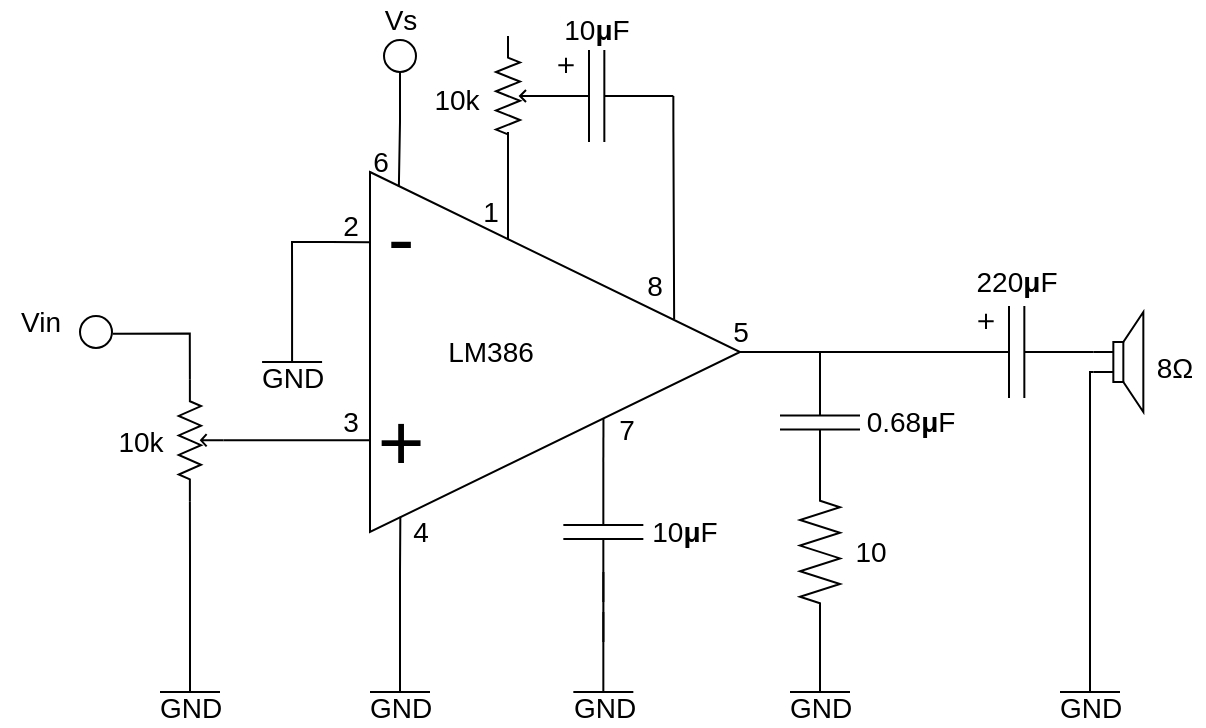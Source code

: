 <mxfile version="14.7.2" type="device"><diagram id="ZkxmrxOMIc4KEOGxttzB" name="Page-1"><mxGraphModel dx="813" dy="436" grid="1" gridSize="10" guides="1" tooltips="1" connect="1" arrows="1" fold="1" page="1" pageScale="1" pageWidth="850" pageHeight="1100" math="0" shadow="0"><root><mxCell id="0"/><mxCell id="1" parent="0"/><mxCell id="X21E32UrPEXm2DFNkoWy-25" style="edgeStyle=orthogonalEdgeStyle;rounded=0;orthogonalLoop=1;jettySize=auto;html=1;exitX=1;exitY=0.5;exitDx=0;exitDy=0;entryX=0;entryY=0.5;entryDx=0;entryDy=0;entryPerimeter=0;fontSize=16;endArrow=none;endFill=0;" edge="1" parent="1" source="mhtPMPvijwOrLTPZ9Fik-1" target="X21E32UrPEXm2DFNkoWy-22"><mxGeometry relative="1" as="geometry"/></mxCell><mxCell id="mhtPMPvijwOrLTPZ9Fik-1" value="" style="triangle;whiteSpace=wrap;html=1;" parent="1" vertex="1"><mxGeometry x="365" y="330" width="185" height="180" as="geometry"/></mxCell><mxCell id="X21E32UrPEXm2DFNkoWy-1" style="edgeStyle=orthogonalEdgeStyle;rounded=0;orthogonalLoop=1;jettySize=auto;html=1;entryX=0;entryY=0.745;entryDx=0;entryDy=0;entryPerimeter=0;endArrow=none;endFill=0;" edge="1" parent="1" source="mhtPMPvijwOrLTPZ9Fik-5" target="mhtPMPvijwOrLTPZ9Fik-1"><mxGeometry relative="1" as="geometry"/></mxCell><mxCell id="X21E32UrPEXm2DFNkoWy-41" style="edgeStyle=orthogonalEdgeStyle;rounded=0;orthogonalLoop=1;jettySize=auto;html=1;exitX=1;exitY=0.25;exitDx=0;exitDy=0;exitPerimeter=0;entryX=1.026;entryY=0.551;entryDx=0;entryDy=0;entryPerimeter=0;fontSize=14;endArrow=none;endFill=0;" edge="1" parent="1" source="mhtPMPvijwOrLTPZ9Fik-5" target="X21E32UrPEXm2DFNkoWy-40"><mxGeometry relative="1" as="geometry"/></mxCell><mxCell id="mhtPMPvijwOrLTPZ9Fik-5" value="" style="pointerEvents=1;verticalLabelPosition=bottom;shadow=0;dashed=0;align=center;html=1;verticalAlign=top;shape=mxgraph.electrical.resistors.potentiometer_2;rotation=-90;" parent="1" vertex="1"><mxGeometry x="250" y="453" width="61.04" height="22.3" as="geometry"/></mxCell><mxCell id="X21E32UrPEXm2DFNkoWy-20" style="edgeStyle=orthogonalEdgeStyle;rounded=0;orthogonalLoop=1;jettySize=auto;html=1;exitX=0;exitY=0.25;exitDx=0;exitDy=0;exitPerimeter=0;entryX=0.373;entryY=0.189;entryDx=0;entryDy=0;entryPerimeter=0;fontSize=16;endArrow=none;endFill=0;" edge="1" parent="1" source="mhtPMPvijwOrLTPZ9Fik-7" target="mhtPMPvijwOrLTPZ9Fik-1"><mxGeometry relative="1" as="geometry"/></mxCell><mxCell id="mhtPMPvijwOrLTPZ9Fik-7" value="" style="pointerEvents=1;verticalLabelPosition=bottom;shadow=0;dashed=0;align=center;html=1;verticalAlign=top;shape=mxgraph.electrical.resistors.potentiometer_2;rotation=-90;" parent="1" vertex="1"><mxGeometry x="410" y="280" width="60" height="24" as="geometry"/></mxCell><mxCell id="X21E32UrPEXm2DFNkoWy-14" style="edgeStyle=orthogonalEdgeStyle;rounded=0;orthogonalLoop=1;jettySize=auto;html=1;exitX=0.5;exitY=1;exitDx=0;exitDy=0;exitPerimeter=0;entryX=0;entryY=0.25;entryDx=0;entryDy=0;entryPerimeter=0;fontSize=16;endArrow=none;endFill=0;" edge="1" parent="1" source="mhtPMPvijwOrLTPZ9Fik-16" target="mhtPMPvijwOrLTPZ9Fik-5"><mxGeometry relative="1" as="geometry"/></mxCell><mxCell id="mhtPMPvijwOrLTPZ9Fik-16" value="&lt;font style=&quot;font-size: 14px;&quot;&gt;GND&lt;/font&gt;" style="pointerEvents=1;verticalLabelPosition=bottom;shadow=0;dashed=0;align=center;html=1;verticalAlign=top;shape=mxgraph.electrical.signal_sources.vss2;fontSize=14;flipV=1;spacingTop=-7;" parent="1" vertex="1"><mxGeometry x="260" y="550" width="30" height="40" as="geometry"/></mxCell><mxCell id="X21E32UrPEXm2DFNkoWy-2" value="&lt;font style=&quot;font-size: 40px&quot;&gt;+&lt;/font&gt;" style="text;html=1;align=center;verticalAlign=middle;resizable=0;points=[];autosize=1;strokeColor=none;" vertex="1" parent="1"><mxGeometry x="360" y="449.15" width="40" height="30" as="geometry"/></mxCell><mxCell id="X21E32UrPEXm2DFNkoWy-3" value="&lt;font style=&quot;font-size: 40px&quot;&gt;-&lt;/font&gt;" style="text;html=1;align=center;verticalAlign=middle;resizable=0;points=[];autosize=1;strokeColor=none;" vertex="1" parent="1"><mxGeometry x="365" y="347" width="30" height="30" as="geometry"/></mxCell><mxCell id="X21E32UrPEXm2DFNkoWy-12" style="edgeStyle=orthogonalEdgeStyle;rounded=0;orthogonalLoop=1;jettySize=auto;html=1;exitX=0.5;exitY=1;exitDx=0;exitDy=0;exitPerimeter=0;fontSize=16;endArrow=none;endFill=0;entryX=0.082;entryY=0.958;entryDx=0;entryDy=0;entryPerimeter=0;" edge="1" parent="1" source="X21E32UrPEXm2DFNkoWy-11" target="mhtPMPvijwOrLTPZ9Fik-1"><mxGeometry relative="1" as="geometry"><mxPoint x="380" y="520" as="targetPoint"/><Array as="points"><mxPoint x="380" y="530"/><mxPoint x="380" y="530"/></Array></mxGeometry></mxCell><mxCell id="X21E32UrPEXm2DFNkoWy-11" value="&lt;font style=&quot;font-size: 14px&quot;&gt;GND&lt;/font&gt;" style="pointerEvents=1;verticalLabelPosition=bottom;shadow=0;dashed=0;align=center;html=1;verticalAlign=top;shape=mxgraph.electrical.signal_sources.vss2;fontSize=16;flipV=1;spacingTop=-9;" vertex="1" parent="1"><mxGeometry x="365" y="550" width="30" height="40" as="geometry"/></mxCell><mxCell id="X21E32UrPEXm2DFNkoWy-21" style="edgeStyle=orthogonalEdgeStyle;rounded=0;orthogonalLoop=1;jettySize=auto;html=1;exitX=1;exitY=0.5;exitDx=0;exitDy=0;exitPerimeter=0;entryX=0.822;entryY=0.408;entryDx=0;entryDy=0;entryPerimeter=0;fontSize=16;endArrow=none;endFill=0;" edge="1" parent="1" source="X21E32UrPEXm2DFNkoWy-19" target="mhtPMPvijwOrLTPZ9Fik-1"><mxGeometry relative="1" as="geometry"><Array as="points"><mxPoint x="517" y="310"/><mxPoint x="517" y="310"/></Array></mxGeometry></mxCell><mxCell id="X21E32UrPEXm2DFNkoWy-19" value="" style="pointerEvents=1;verticalLabelPosition=bottom;shadow=0;dashed=0;align=center;html=1;verticalAlign=top;shape=mxgraph.electrical.capacitors.capacitor_5;sketch=0;fontSize=16;rotation=0;" vertex="1" parent="1"><mxGeometry x="440" y="269" width="76.67" height="46" as="geometry"/></mxCell><mxCell id="X21E32UrPEXm2DFNkoWy-22" value="" style="pointerEvents=1;verticalLabelPosition=bottom;shadow=0;dashed=0;align=center;html=1;verticalAlign=top;shape=mxgraph.electrical.capacitors.capacitor_5;sketch=0;fontSize=16;rotation=0;" vertex="1" parent="1"><mxGeometry x="650" y="397" width="76.67" height="46" as="geometry"/></mxCell><mxCell id="X21E32UrPEXm2DFNkoWy-26" value="" style="pointerEvents=1;verticalLabelPosition=bottom;shadow=0;dashed=0;align=center;html=1;verticalAlign=top;shape=mxgraph.electrical.capacitors.capacitor_1;sketch=0;fontSize=16;rotation=90;" vertex="1" parent="1"><mxGeometry x="555" y="435.3" width="70" height="40" as="geometry"/></mxCell><mxCell id="X21E32UrPEXm2DFNkoWy-27" value="" style="pointerEvents=1;verticalLabelPosition=bottom;shadow=0;dashed=0;align=center;html=1;verticalAlign=top;shape=mxgraph.electrical.resistors.resistor_2;sketch=0;fontSize=16;rotation=90;" vertex="1" parent="1"><mxGeometry x="550" y="510" width="80" height="20" as="geometry"/></mxCell><mxCell id="X21E32UrPEXm2DFNkoWy-28" value="&lt;font style=&quot;font-size: 14px&quot;&gt;GND&lt;/font&gt;" style="pointerEvents=1;verticalLabelPosition=bottom;shadow=0;dashed=0;align=center;html=1;verticalAlign=top;shape=mxgraph.electrical.signal_sources.vss2;fontSize=16;flipV=1;spacingTop=-9;" vertex="1" parent="1"><mxGeometry x="575" y="550" width="30" height="40" as="geometry"/></mxCell><mxCell id="X21E32UrPEXm2DFNkoWy-31" style="edgeStyle=orthogonalEdgeStyle;rounded=0;orthogonalLoop=1;jettySize=auto;html=1;exitX=0;exitY=0.6;exitDx=0;exitDy=0;exitPerimeter=0;entryX=0.5;entryY=1;entryDx=0;entryDy=0;entryPerimeter=0;fontSize=16;endArrow=none;endFill=0;" edge="1" parent="1" source="X21E32UrPEXm2DFNkoWy-29" target="X21E32UrPEXm2DFNkoWy-30"><mxGeometry relative="1" as="geometry"><Array as="points"><mxPoint x="725" y="430"/></Array></mxGeometry></mxCell><mxCell id="X21E32UrPEXm2DFNkoWy-29" value="" style="pointerEvents=1;verticalLabelPosition=bottom;shadow=0;dashed=0;align=center;html=1;verticalAlign=top;shape=mxgraph.electrical.electro-mechanical.loudspeaker;sketch=0;fontSize=16;" vertex="1" parent="1"><mxGeometry x="726.67" y="400" width="25" height="50" as="geometry"/></mxCell><mxCell id="X21E32UrPEXm2DFNkoWy-30" value="&lt;font style=&quot;font-size: 14px&quot;&gt;GND&lt;/font&gt;" style="pointerEvents=1;verticalLabelPosition=bottom;shadow=0;dashed=0;align=center;html=1;verticalAlign=top;shape=mxgraph.electrical.signal_sources.vss2;fontSize=16;flipV=1;spacingTop=-9;" vertex="1" parent="1"><mxGeometry x="710" y="550" width="30" height="40" as="geometry"/></mxCell><mxCell id="X21E32UrPEXm2DFNkoWy-34" value="2" style="text;html=1;align=center;verticalAlign=middle;resizable=0;points=[];autosize=1;strokeColor=none;fontSize=14;" vertex="1" parent="1"><mxGeometry x="345" y="347" width="20" height="20" as="geometry"/></mxCell><mxCell id="X21E32UrPEXm2DFNkoWy-35" value="1" style="text;html=1;align=center;verticalAlign=middle;resizable=0;points=[];autosize=1;strokeColor=none;fontSize=14;" vertex="1" parent="1"><mxGeometry x="415" y="340" width="20" height="20" as="geometry"/></mxCell><mxCell id="X21E32UrPEXm2DFNkoWy-36" value="8" style="text;html=1;align=center;verticalAlign=middle;resizable=0;points=[];autosize=1;strokeColor=none;fontSize=14;" vertex="1" parent="1"><mxGeometry x="496.67" y="377" width="20" height="20" as="geometry"/></mxCell><mxCell id="X21E32UrPEXm2DFNkoWy-37" value="4" style="text;html=1;align=center;verticalAlign=middle;resizable=0;points=[];autosize=1;strokeColor=none;fontSize=14;" vertex="1" parent="1"><mxGeometry x="380" y="500" width="20" height="20" as="geometry"/></mxCell><mxCell id="X21E32UrPEXm2DFNkoWy-40" value="" style="ellipse;whiteSpace=wrap;html=1;aspect=fixed;shadow=0;sketch=0;fontSize=14;" vertex="1" parent="1"><mxGeometry x="220" y="402" width="16" height="16" as="geometry"/></mxCell><mxCell id="X21E32UrPEXm2DFNkoWy-44" style="edgeStyle=orthogonalEdgeStyle;rounded=0;orthogonalLoop=1;jettySize=auto;html=1;exitX=0.5;exitY=1;exitDx=0;exitDy=0;fontSize=14;endArrow=none;endFill=0;entryX=0.078;entryY=0.04;entryDx=0;entryDy=0;entryPerimeter=0;" edge="1" parent="1" source="X21E32UrPEXm2DFNkoWy-42" target="mhtPMPvijwOrLTPZ9Fik-1"><mxGeometry relative="1" as="geometry"><mxPoint x="380" y="320" as="targetPoint"/><Array as="points"><mxPoint x="380" y="305"/><mxPoint x="379" y="305"/></Array></mxGeometry></mxCell><mxCell id="X21E32UrPEXm2DFNkoWy-42" value="" style="ellipse;whiteSpace=wrap;html=1;aspect=fixed;shadow=0;sketch=0;fontSize=14;" vertex="1" parent="1"><mxGeometry x="372" y="264" width="16" height="16" as="geometry"/></mxCell><mxCell id="X21E32UrPEXm2DFNkoWy-45" value="6" style="text;html=1;align=center;verticalAlign=middle;resizable=0;points=[];autosize=1;strokeColor=none;fontSize=14;" vertex="1" parent="1"><mxGeometry x="360" y="315" width="20" height="20" as="geometry"/></mxCell><mxCell id="X21E32UrPEXm2DFNkoWy-47" style="edgeStyle=orthogonalEdgeStyle;rounded=0;orthogonalLoop=1;jettySize=auto;html=1;exitX=0;exitY=0.5;exitDx=0;exitDy=0;exitPerimeter=0;fontSize=14;endArrow=none;endFill=0;entryX=0.631;entryY=0.684;entryDx=0;entryDy=0;entryPerimeter=0;" edge="1" parent="1" source="X21E32UrPEXm2DFNkoWy-46" target="mhtPMPvijwOrLTPZ9Fik-1"><mxGeometry relative="1" as="geometry"><mxPoint x="482" y="460" as="targetPoint"/></mxGeometry></mxCell><mxCell id="X21E32UrPEXm2DFNkoWy-49" style="edgeStyle=orthogonalEdgeStyle;rounded=0;orthogonalLoop=1;jettySize=auto;html=1;entryX=0.5;entryY=1;entryDx=0;entryDy=0;entryPerimeter=0;fontSize=14;endArrow=none;endFill=0;" edge="1" parent="1" source="X21E32UrPEXm2DFNkoWy-46" target="X21E32UrPEXm2DFNkoWy-48"><mxGeometry relative="1" as="geometry"/></mxCell><mxCell id="X21E32UrPEXm2DFNkoWy-46" value="" style="pointerEvents=1;verticalLabelPosition=bottom;shadow=0;dashed=0;align=center;html=1;verticalAlign=top;shape=mxgraph.electrical.capacitors.capacitor_1;sketch=0;fontSize=16;rotation=90;" vertex="1" parent="1"><mxGeometry x="446.67" y="490.0" width="70" height="40" as="geometry"/></mxCell><mxCell id="X21E32UrPEXm2DFNkoWy-48" value="&lt;font style=&quot;font-size: 14px&quot;&gt;GND&lt;/font&gt;" style="pointerEvents=1;verticalLabelPosition=bottom;shadow=0;dashed=0;align=center;html=1;verticalAlign=top;shape=mxgraph.electrical.signal_sources.vss2;fontSize=16;flipV=1;spacingTop=-9;" vertex="1" parent="1"><mxGeometry x="466.67" y="550" width="30" height="40" as="geometry"/></mxCell><mxCell id="X21E32UrPEXm2DFNkoWy-50" value="10k" style="text;html=1;align=center;verticalAlign=middle;resizable=0;points=[];autosize=1;strokeColor=none;fontSize=14;" vertex="1" parent="1"><mxGeometry x="388" y="284" width="40" height="20" as="geometry"/></mxCell><mxCell id="X21E32UrPEXm2DFNkoWy-51" value="&lt;div&gt;10k&lt;/div&gt;" style="text;html=1;align=center;verticalAlign=middle;resizable=0;points=[];autosize=1;strokeColor=none;fontSize=14;" vertex="1" parent="1"><mxGeometry x="230" y="455.3" width="40" height="20" as="geometry"/></mxCell><mxCell id="X21E32UrPEXm2DFNkoWy-52" value="10" style="text;html=1;align=center;verticalAlign=middle;resizable=0;points=[];autosize=1;strokeColor=none;fontSize=14;" vertex="1" parent="1"><mxGeometry x="600" y="510" width="30" height="20" as="geometry"/></mxCell><mxCell id="X21E32UrPEXm2DFNkoWy-53" value="&lt;div&gt;220&lt;b&gt;μ&lt;/b&gt;F&lt;/div&gt;" style="text;html=1;align=center;verticalAlign=middle;resizable=0;points=[];autosize=1;strokeColor=none;fontSize=14;" vertex="1" parent="1"><mxGeometry x="658.34" y="375" width="60" height="20" as="geometry"/></mxCell><mxCell id="X21E32UrPEXm2DFNkoWy-54" value="8&lt;span class=&quot;Eq0J8 LrzXr kno-fv&quot;&gt;Ω&lt;/span&gt;" style="text;html=1;align=center;verticalAlign=middle;resizable=0;points=[];autosize=1;strokeColor=none;fontSize=14;" vertex="1" parent="1"><mxGeometry x="751.67" y="418" width="30" height="20" as="geometry"/></mxCell><mxCell id="X21E32UrPEXm2DFNkoWy-55" value="&lt;div&gt;10&lt;b&gt;μ&lt;/b&gt;F&lt;/div&gt;" style="text;html=1;align=center;verticalAlign=middle;resizable=0;points=[];autosize=1;strokeColor=none;fontSize=14;" vertex="1" parent="1"><mxGeometry x="453.33" y="249" width="50" height="20" as="geometry"/></mxCell><mxCell id="X21E32UrPEXm2DFNkoWy-56" value="0.68&lt;b&gt;μ&lt;/b&gt;F" style="text;html=1;align=center;verticalAlign=middle;resizable=0;points=[];autosize=1;strokeColor=none;fontSize=14;" vertex="1" parent="1"><mxGeometry x="605" y="445.3" width="60" height="20" as="geometry"/></mxCell><mxCell id="X21E32UrPEXm2DFNkoWy-57" value="&lt;div&gt;10&lt;b&gt;μ&lt;/b&gt;F&lt;/div&gt;" style="text;html=1;align=center;verticalAlign=middle;resizable=0;points=[];autosize=1;strokeColor=none;fontSize=14;" vertex="1" parent="1"><mxGeometry x="496.67" y="500" width="50" height="20" as="geometry"/></mxCell><mxCell id="X21E32UrPEXm2DFNkoWy-58" value="Vin" style="text;html=1;align=center;verticalAlign=middle;resizable=0;points=[];autosize=1;strokeColor=none;fontSize=14;" vertex="1" parent="1"><mxGeometry x="180" y="395" width="40" height="20" as="geometry"/></mxCell><mxCell id="X21E32UrPEXm2DFNkoWy-59" value="Vs" style="text;html=1;align=center;verticalAlign=middle;resizable=0;points=[];autosize=1;strokeColor=none;fontSize=14;" vertex="1" parent="1"><mxGeometry x="365" y="244" width="30" height="20" as="geometry"/></mxCell><mxCell id="X21E32UrPEXm2DFNkoWy-60" value="3" style="text;html=1;align=center;verticalAlign=middle;resizable=0;points=[];autosize=1;strokeColor=none;fontSize=14;" vertex="1" parent="1"><mxGeometry x="345" y="445.3" width="20" height="20" as="geometry"/></mxCell><mxCell id="X21E32UrPEXm2DFNkoWy-63" style="edgeStyle=orthogonalEdgeStyle;rounded=0;orthogonalLoop=1;jettySize=auto;html=1;exitX=0.5;exitY=1;exitDx=0;exitDy=0;exitPerimeter=0;fontSize=14;endArrow=none;endFill=0;entryX=-0.001;entryY=0.195;entryDx=0;entryDy=0;entryPerimeter=0;" edge="1" parent="1" source="X21E32UrPEXm2DFNkoWy-61" target="mhtPMPvijwOrLTPZ9Fik-1"><mxGeometry relative="1" as="geometry"><mxPoint x="360" y="365" as="targetPoint"/><Array as="points"><mxPoint x="326" y="365"/><mxPoint x="345" y="365"/></Array></mxGeometry></mxCell><mxCell id="X21E32UrPEXm2DFNkoWy-61" value="&lt;font style=&quot;font-size: 14px&quot;&gt;GND&lt;/font&gt;" style="pointerEvents=1;verticalLabelPosition=bottom;shadow=0;dashed=0;align=center;html=1;verticalAlign=top;shape=mxgraph.electrical.signal_sources.vss2;fontSize=16;flipV=1;spacingTop=-9;" vertex="1" parent="1"><mxGeometry x="311.04" y="385" width="30" height="40" as="geometry"/></mxCell><mxCell id="X21E32UrPEXm2DFNkoWy-62" value="LM386" style="text;html=1;align=center;verticalAlign=middle;resizable=0;points=[];autosize=1;strokeColor=none;fontSize=14;" vertex="1" parent="1"><mxGeometry x="395" y="410" width="60" height="20" as="geometry"/></mxCell><mxCell id="X21E32UrPEXm2DFNkoWy-64" value="7" style="text;html=1;align=center;verticalAlign=middle;resizable=0;points=[];autosize=1;strokeColor=none;fontSize=14;" vertex="1" parent="1"><mxGeometry x="483.33" y="449.15" width="20" height="20" as="geometry"/></mxCell><mxCell id="X21E32UrPEXm2DFNkoWy-65" value="5" style="text;html=1;align=center;verticalAlign=middle;resizable=0;points=[];autosize=1;strokeColor=none;fontSize=14;" vertex="1" parent="1"><mxGeometry x="540" y="400" width="20" height="20" as="geometry"/></mxCell></root></mxGraphModel></diagram></mxfile>